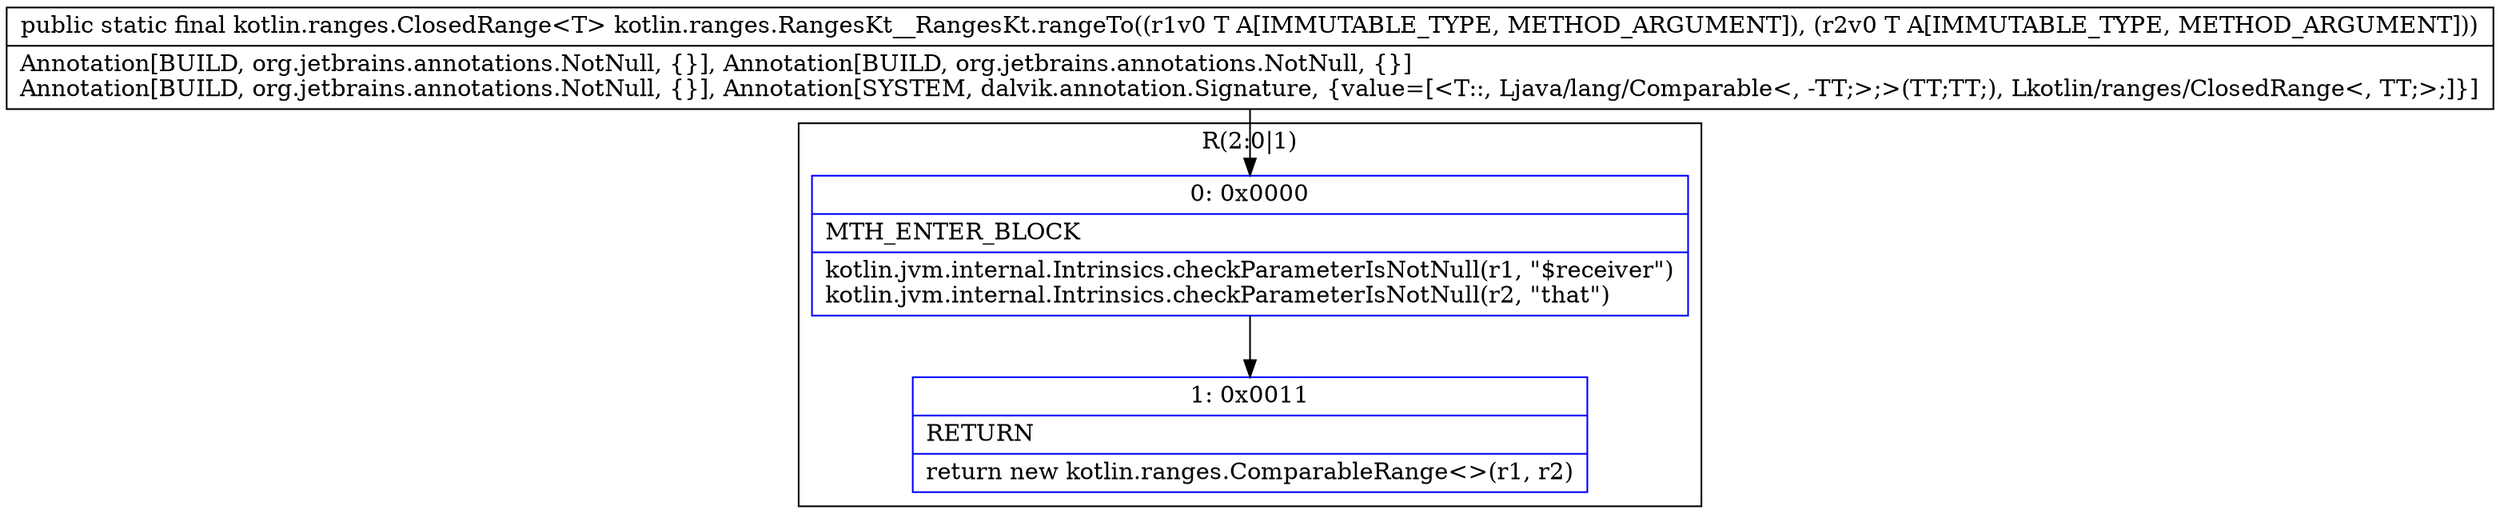 digraph "CFG forkotlin.ranges.RangesKt__RangesKt.rangeTo(Ljava\/lang\/Comparable;Ljava\/lang\/Comparable;)Lkotlin\/ranges\/ClosedRange;" {
subgraph cluster_Region_1056047866 {
label = "R(2:0|1)";
node [shape=record,color=blue];
Node_0 [shape=record,label="{0\:\ 0x0000|MTH_ENTER_BLOCK\l|kotlin.jvm.internal.Intrinsics.checkParameterIsNotNull(r1, \"$receiver\")\lkotlin.jvm.internal.Intrinsics.checkParameterIsNotNull(r2, \"that\")\l}"];
Node_1 [shape=record,label="{1\:\ 0x0011|RETURN\l|return new kotlin.ranges.ComparableRange\<\>(r1, r2)\l}"];
}
MethodNode[shape=record,label="{public static final kotlin.ranges.ClosedRange\<T\> kotlin.ranges.RangesKt__RangesKt.rangeTo((r1v0 T A[IMMUTABLE_TYPE, METHOD_ARGUMENT]), (r2v0 T A[IMMUTABLE_TYPE, METHOD_ARGUMENT]))  | Annotation[BUILD, org.jetbrains.annotations.NotNull, \{\}], Annotation[BUILD, org.jetbrains.annotations.NotNull, \{\}]\lAnnotation[BUILD, org.jetbrains.annotations.NotNull, \{\}], Annotation[SYSTEM, dalvik.annotation.Signature, \{value=[\<T::, Ljava\/lang\/Comparable\<, \-TT;\>;\>(TT;TT;), Lkotlin\/ranges\/ClosedRange\<, TT;\>;]\}]\l}"];
MethodNode -> Node_0;
Node_0 -> Node_1;
}

